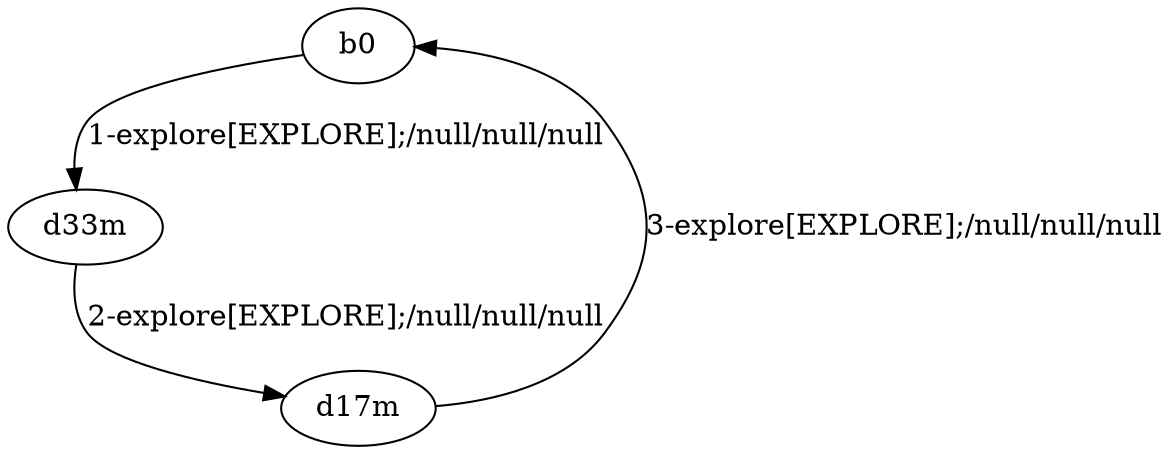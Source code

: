 # Total number of goals covered by this test: 1
# d17m --> b0

digraph g {
"b0" -> "d33m" [label = "1-explore[EXPLORE];/null/null/null"];
"d33m" -> "d17m" [label = "2-explore[EXPLORE];/null/null/null"];
"d17m" -> "b0" [label = "3-explore[EXPLORE];/null/null/null"];
}